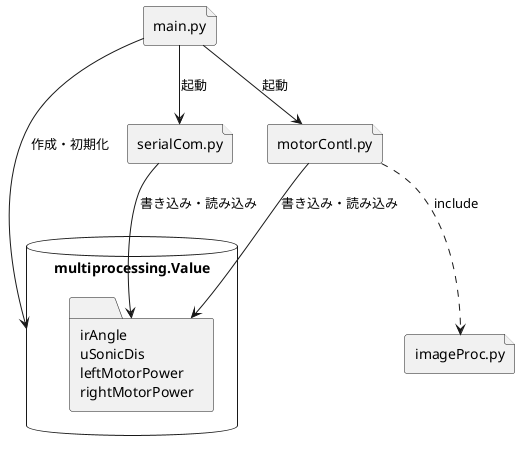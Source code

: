 @startuml FC-TRONTO_raspi

file main.py
file serialCom.py
file imageProc.py
file motorContl.py
database multiprocessing.Value {
  folder shmem [
    irAngle
    uSonicDis
    leftMotorPower
    rightMotorPower
  ]
}

main.py --> serialCom.py : 起動
main.py --> motorContl.py : 起動
motorContl.py ..> imageProc.py : include
main.py --> multiprocessing.Value : 作成・初期化
serialCom.py --> shmem : 書き込み・読み込み
motorContl.py --> shmem : 書き込み・読み込み

@enduml